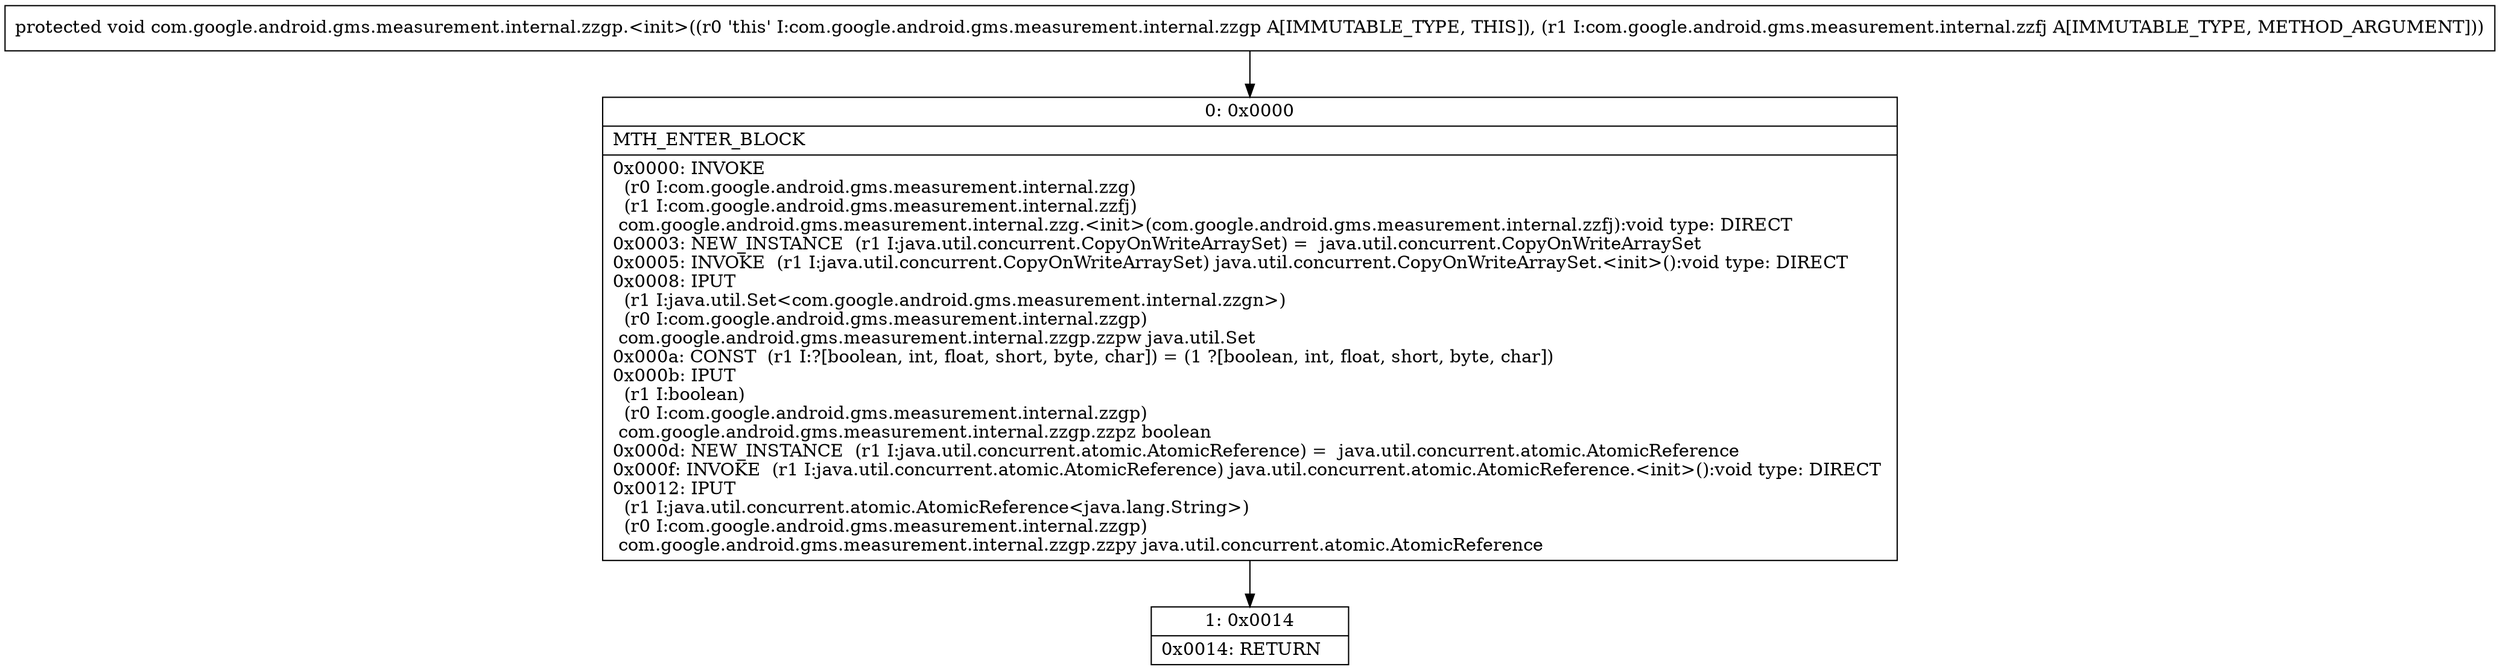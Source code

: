 digraph "CFG forcom.google.android.gms.measurement.internal.zzgp.\<init\>(Lcom\/google\/android\/gms\/measurement\/internal\/zzfj;)V" {
Node_0 [shape=record,label="{0\:\ 0x0000|MTH_ENTER_BLOCK\l|0x0000: INVOKE  \l  (r0 I:com.google.android.gms.measurement.internal.zzg)\l  (r1 I:com.google.android.gms.measurement.internal.zzfj)\l com.google.android.gms.measurement.internal.zzg.\<init\>(com.google.android.gms.measurement.internal.zzfj):void type: DIRECT \l0x0003: NEW_INSTANCE  (r1 I:java.util.concurrent.CopyOnWriteArraySet) =  java.util.concurrent.CopyOnWriteArraySet \l0x0005: INVOKE  (r1 I:java.util.concurrent.CopyOnWriteArraySet) java.util.concurrent.CopyOnWriteArraySet.\<init\>():void type: DIRECT \l0x0008: IPUT  \l  (r1 I:java.util.Set\<com.google.android.gms.measurement.internal.zzgn\>)\l  (r0 I:com.google.android.gms.measurement.internal.zzgp)\l com.google.android.gms.measurement.internal.zzgp.zzpw java.util.Set \l0x000a: CONST  (r1 I:?[boolean, int, float, short, byte, char]) = (1 ?[boolean, int, float, short, byte, char]) \l0x000b: IPUT  \l  (r1 I:boolean)\l  (r0 I:com.google.android.gms.measurement.internal.zzgp)\l com.google.android.gms.measurement.internal.zzgp.zzpz boolean \l0x000d: NEW_INSTANCE  (r1 I:java.util.concurrent.atomic.AtomicReference) =  java.util.concurrent.atomic.AtomicReference \l0x000f: INVOKE  (r1 I:java.util.concurrent.atomic.AtomicReference) java.util.concurrent.atomic.AtomicReference.\<init\>():void type: DIRECT \l0x0012: IPUT  \l  (r1 I:java.util.concurrent.atomic.AtomicReference\<java.lang.String\>)\l  (r0 I:com.google.android.gms.measurement.internal.zzgp)\l com.google.android.gms.measurement.internal.zzgp.zzpy java.util.concurrent.atomic.AtomicReference \l}"];
Node_1 [shape=record,label="{1\:\ 0x0014|0x0014: RETURN   \l}"];
MethodNode[shape=record,label="{protected void com.google.android.gms.measurement.internal.zzgp.\<init\>((r0 'this' I:com.google.android.gms.measurement.internal.zzgp A[IMMUTABLE_TYPE, THIS]), (r1 I:com.google.android.gms.measurement.internal.zzfj A[IMMUTABLE_TYPE, METHOD_ARGUMENT])) }"];
MethodNode -> Node_0;
Node_0 -> Node_1;
}

